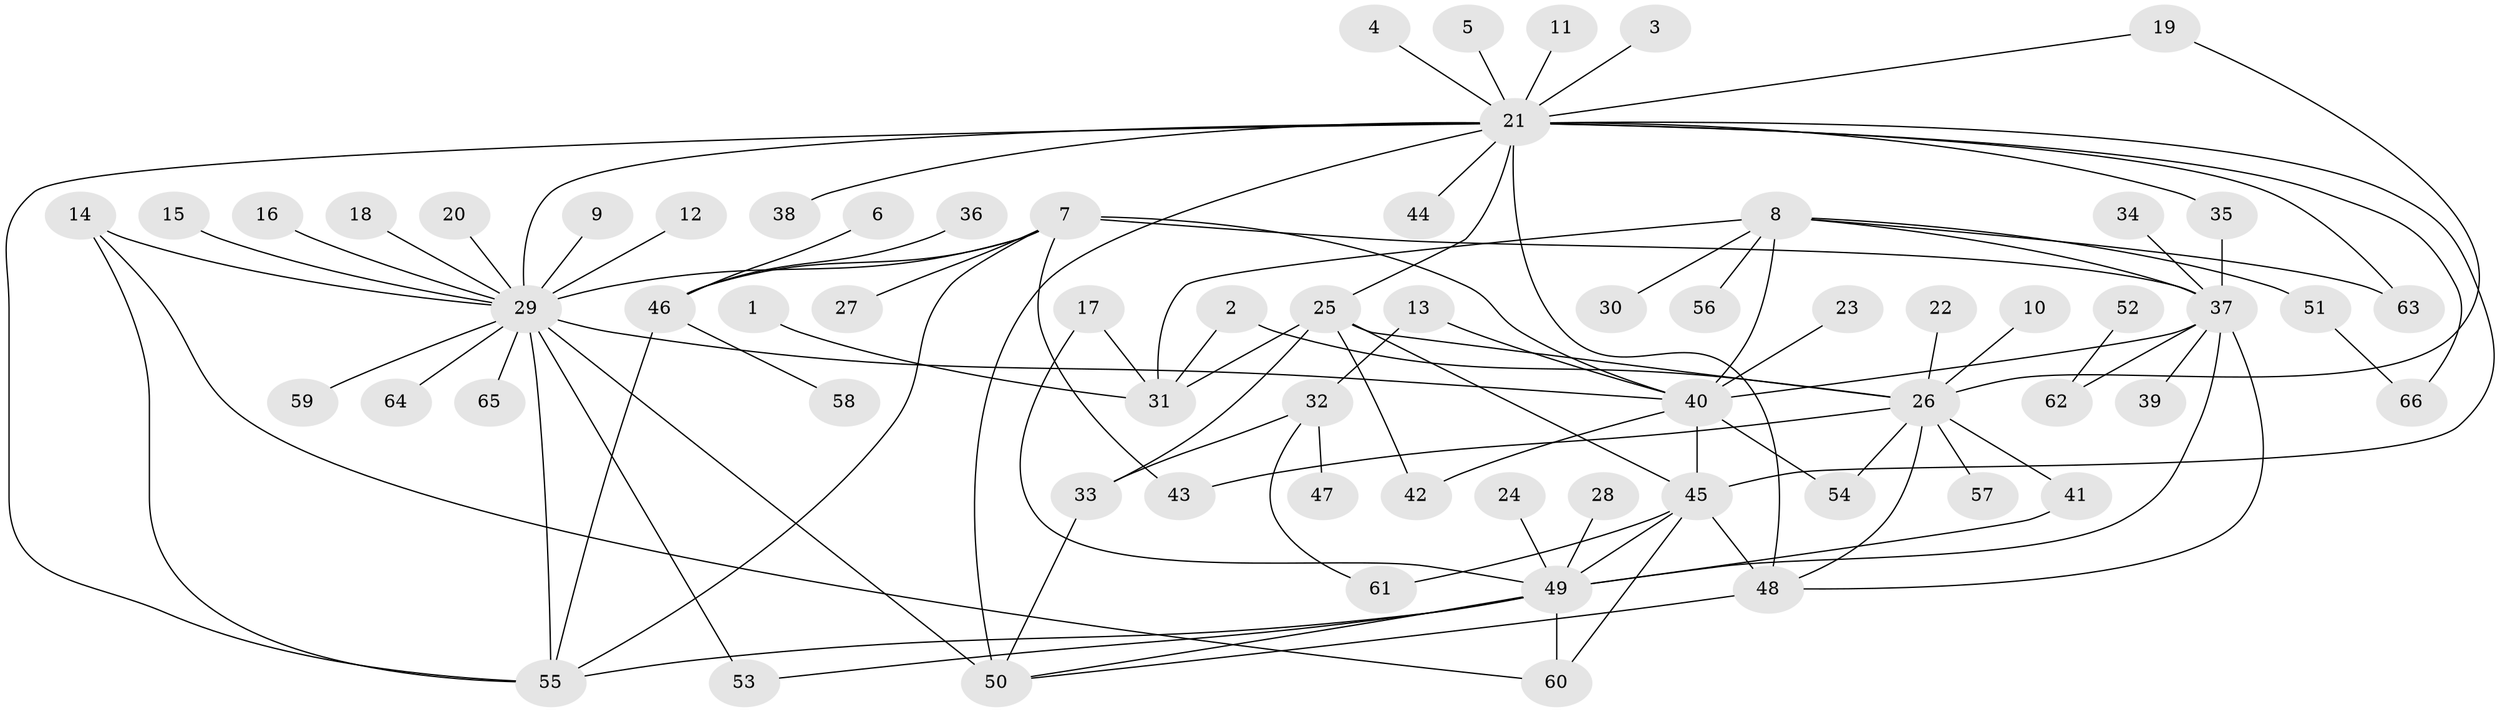 // original degree distribution, {13: 0.015267175572519083, 9: 0.007633587786259542, 2: 0.19083969465648856, 7: 0.022900763358778626, 10: 0.007633587786259542, 20: 0.015267175572519083, 1: 0.5343511450381679, 3: 0.08396946564885496, 4: 0.07633587786259542, 12: 0.007633587786259542, 11: 0.007633587786259542, 5: 0.030534351145038167}
// Generated by graph-tools (version 1.1) at 2025/01/03/09/25 03:01:39]
// undirected, 66 vertices, 99 edges
graph export_dot {
graph [start="1"]
  node [color=gray90,style=filled];
  1;
  2;
  3;
  4;
  5;
  6;
  7;
  8;
  9;
  10;
  11;
  12;
  13;
  14;
  15;
  16;
  17;
  18;
  19;
  20;
  21;
  22;
  23;
  24;
  25;
  26;
  27;
  28;
  29;
  30;
  31;
  32;
  33;
  34;
  35;
  36;
  37;
  38;
  39;
  40;
  41;
  42;
  43;
  44;
  45;
  46;
  47;
  48;
  49;
  50;
  51;
  52;
  53;
  54;
  55;
  56;
  57;
  58;
  59;
  60;
  61;
  62;
  63;
  64;
  65;
  66;
  1 -- 31 [weight=1.0];
  2 -- 26 [weight=1.0];
  2 -- 31 [weight=1.0];
  3 -- 21 [weight=1.0];
  4 -- 21 [weight=1.0];
  5 -- 21 [weight=1.0];
  6 -- 46 [weight=1.0];
  7 -- 27 [weight=1.0];
  7 -- 29 [weight=1.0];
  7 -- 37 [weight=1.0];
  7 -- 40 [weight=1.0];
  7 -- 43 [weight=1.0];
  7 -- 46 [weight=2.0];
  7 -- 55 [weight=1.0];
  8 -- 30 [weight=1.0];
  8 -- 31 [weight=1.0];
  8 -- 37 [weight=1.0];
  8 -- 40 [weight=1.0];
  8 -- 51 [weight=1.0];
  8 -- 56 [weight=1.0];
  8 -- 63 [weight=1.0];
  9 -- 29 [weight=1.0];
  10 -- 26 [weight=1.0];
  11 -- 21 [weight=1.0];
  12 -- 29 [weight=1.0];
  13 -- 32 [weight=1.0];
  13 -- 40 [weight=1.0];
  14 -- 29 [weight=1.0];
  14 -- 55 [weight=1.0];
  14 -- 60 [weight=1.0];
  15 -- 29 [weight=1.0];
  16 -- 29 [weight=1.0];
  17 -- 31 [weight=1.0];
  17 -- 49 [weight=1.0];
  18 -- 29 [weight=1.0];
  19 -- 21 [weight=1.0];
  19 -- 26 [weight=1.0];
  20 -- 29 [weight=1.0];
  21 -- 25 [weight=1.0];
  21 -- 29 [weight=1.0];
  21 -- 35 [weight=1.0];
  21 -- 38 [weight=1.0];
  21 -- 44 [weight=1.0];
  21 -- 45 [weight=1.0];
  21 -- 48 [weight=1.0];
  21 -- 50 [weight=1.0];
  21 -- 55 [weight=1.0];
  21 -- 63 [weight=1.0];
  21 -- 66 [weight=1.0];
  22 -- 26 [weight=1.0];
  23 -- 40 [weight=1.0];
  24 -- 49 [weight=1.0];
  25 -- 26 [weight=1.0];
  25 -- 31 [weight=1.0];
  25 -- 33 [weight=1.0];
  25 -- 42 [weight=1.0];
  25 -- 45 [weight=1.0];
  26 -- 41 [weight=1.0];
  26 -- 43 [weight=1.0];
  26 -- 48 [weight=1.0];
  26 -- 54 [weight=1.0];
  26 -- 57 [weight=1.0];
  28 -- 49 [weight=1.0];
  29 -- 40 [weight=1.0];
  29 -- 50 [weight=2.0];
  29 -- 53 [weight=1.0];
  29 -- 55 [weight=1.0];
  29 -- 59 [weight=1.0];
  29 -- 64 [weight=1.0];
  29 -- 65 [weight=1.0];
  32 -- 33 [weight=1.0];
  32 -- 47 [weight=1.0];
  32 -- 61 [weight=1.0];
  33 -- 50 [weight=1.0];
  34 -- 37 [weight=1.0];
  35 -- 37 [weight=1.0];
  36 -- 46 [weight=1.0];
  37 -- 39 [weight=1.0];
  37 -- 40 [weight=1.0];
  37 -- 48 [weight=1.0];
  37 -- 49 [weight=1.0];
  37 -- 62 [weight=1.0];
  40 -- 42 [weight=1.0];
  40 -- 45 [weight=1.0];
  40 -- 54 [weight=1.0];
  41 -- 49 [weight=1.0];
  45 -- 48 [weight=1.0];
  45 -- 49 [weight=2.0];
  45 -- 60 [weight=1.0];
  45 -- 61 [weight=1.0];
  46 -- 55 [weight=1.0];
  46 -- 58 [weight=1.0];
  48 -- 50 [weight=1.0];
  49 -- 50 [weight=1.0];
  49 -- 53 [weight=1.0];
  49 -- 55 [weight=1.0];
  49 -- 60 [weight=2.0];
  51 -- 66 [weight=1.0];
  52 -- 62 [weight=1.0];
}
